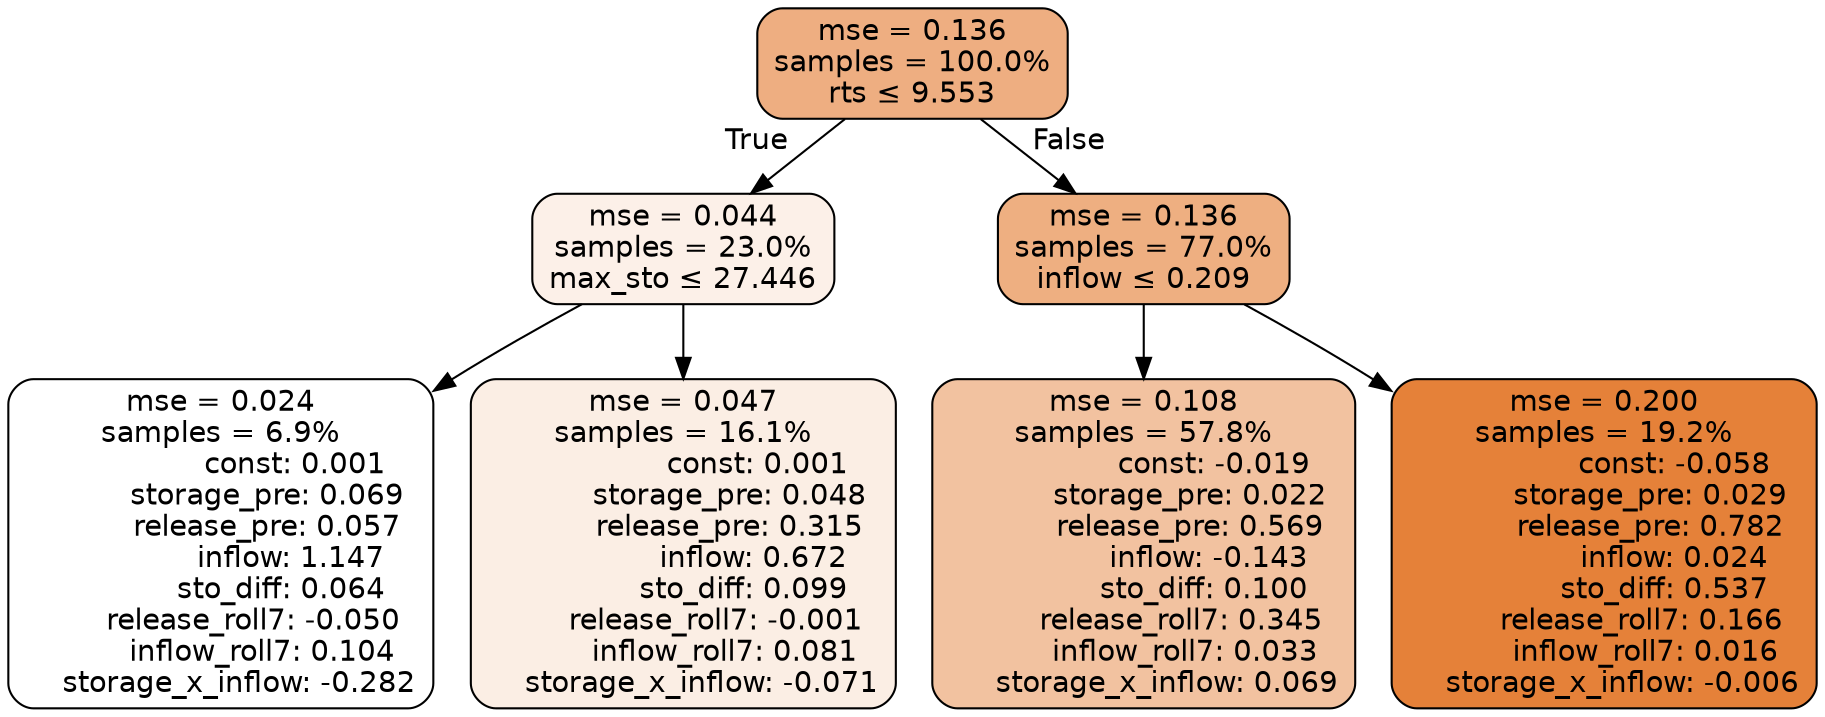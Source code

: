 digraph tree {
bgcolor="transparent"
node [shape=rectangle, style="filled, rounded", color="black", fontname=helvetica] ;
edge [fontname=helvetica] ;
	"0" [label="mse = 0.136
samples = 100.0%
rts &le; 9.553", fillcolor="#eeae81"]
	"1" [label="mse = 0.044
samples = 23.0%
max_sto &le; 27.446", fillcolor="#fcf0e8"]
	"2" [label="mse = 0.024
samples = 6.9%
                const: 0.001
          storage_pre: 0.069
          release_pre: 0.057
               inflow: 1.147
             sto_diff: 0.064
       release_roll7: -0.050
         inflow_roll7: 0.104
    storage_x_inflow: -0.282", fillcolor="#ffffff"]
	"3" [label="mse = 0.047
samples = 16.1%
                const: 0.001
          storage_pre: 0.048
          release_pre: 0.315
               inflow: 0.672
             sto_diff: 0.099
       release_roll7: -0.001
         inflow_roll7: 0.081
    storage_x_inflow: -0.071", fillcolor="#fbeee4"]
	"4" [label="mse = 0.136
samples = 77.0%
inflow &le; 0.209", fillcolor="#eeaf81"]
	"5" [label="mse = 0.108
samples = 57.8%
               const: -0.019
          storage_pre: 0.022
          release_pre: 0.569
              inflow: -0.143
             sto_diff: 0.100
        release_roll7: 0.345
         inflow_roll7: 0.033
     storage_x_inflow: 0.069", fillcolor="#f2c2a0"]
	"6" [label="mse = 0.200
samples = 19.2%
               const: -0.058
          storage_pre: 0.029
          release_pre: 0.782
               inflow: 0.024
             sto_diff: 0.537
        release_roll7: 0.166
         inflow_roll7: 0.016
    storage_x_inflow: -0.006", fillcolor="#e58139"]

	"0" -> "1" [labeldistance=2.5, labelangle=45, headlabel="True"]
	"1" -> "2"
	"1" -> "3"
	"0" -> "4" [labeldistance=2.5, labelangle=-45, headlabel="False"]
	"4" -> "5"
	"4" -> "6"
}